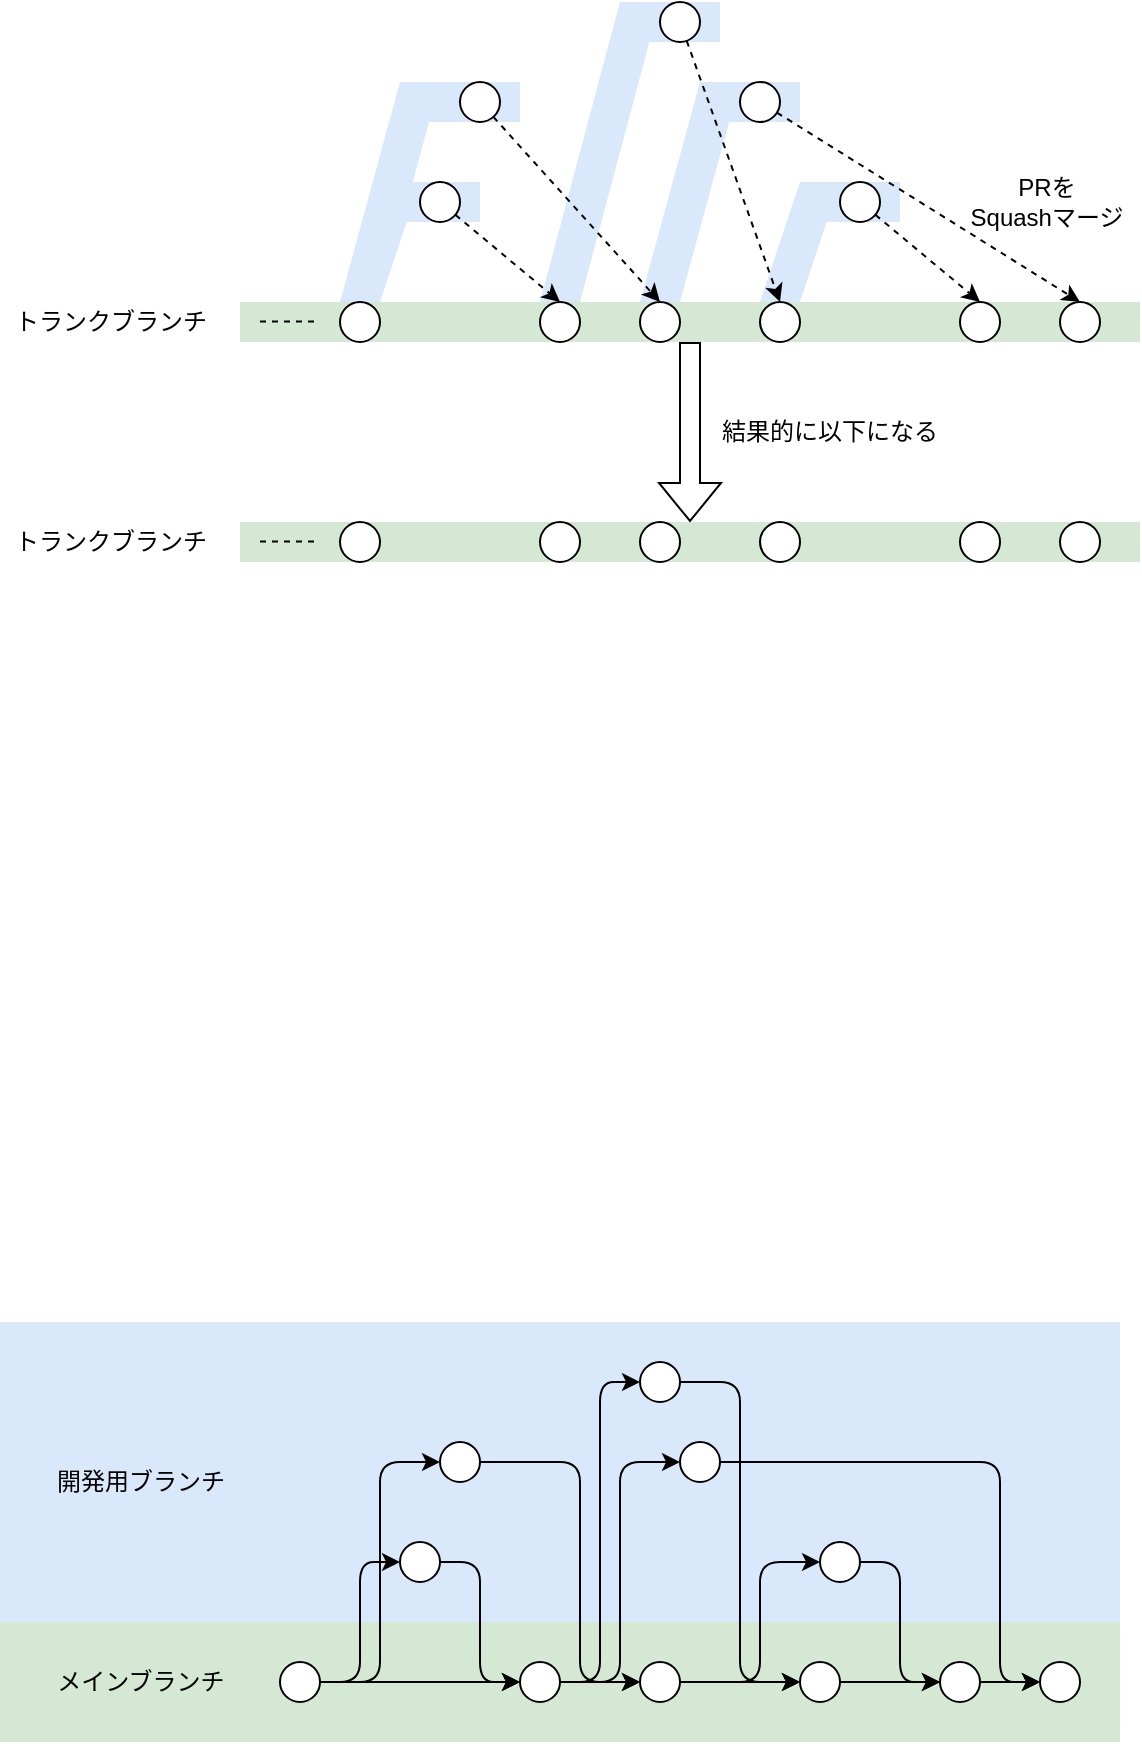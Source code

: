 <mxfile version="24.2.1" type="device">
  <diagram name="ページ1" id="_p8y2ZMvJbF9bzFV4q6h">
    <mxGraphModel dx="734" dy="447" grid="1" gridSize="10" guides="1" tooltips="1" connect="1" arrows="1" fold="1" page="1" pageScale="1" pageWidth="827" pageHeight="1169" math="0" shadow="0">
      <root>
        <mxCell id="0" />
        <mxCell id="1" parent="0" />
        <mxCell id="p1uvAuJWru4tgl7bkKN8-22" value="" style="rounded=0;whiteSpace=wrap;html=1;fillColor=#d5e8d4;strokeColor=none;" parent="1" vertex="1">
          <mxGeometry x="120" y="170" width="450" height="20" as="geometry" />
        </mxCell>
        <mxCell id="69vjoryNmbVRluKTk9mB-15" value="" style="group" vertex="1" connectable="0" parent="1">
          <mxGeometry x="380" y="110" width="70" height="60" as="geometry" />
        </mxCell>
        <mxCell id="69vjoryNmbVRluKTk9mB-16" value="" style="rounded=0;whiteSpace=wrap;html=1;fillColor=#dae8fc;strokeColor=none;" vertex="1" parent="69vjoryNmbVRluKTk9mB-15">
          <mxGeometry x="20" width="50" height="20" as="geometry" />
        </mxCell>
        <mxCell id="69vjoryNmbVRluKTk9mB-17" value="" style="shape=parallelogram;perimeter=parallelogramPerimeter;whiteSpace=wrap;html=1;fixedSize=1;fillColor=#dae8fc;strokeColor=none;" vertex="1" parent="69vjoryNmbVRluKTk9mB-15">
          <mxGeometry width="40" height="60" as="geometry" />
        </mxCell>
        <mxCell id="69vjoryNmbVRluKTk9mB-18" value="" style="group" vertex="1" connectable="0" parent="1">
          <mxGeometry x="320" y="60" width="80" height="110" as="geometry" />
        </mxCell>
        <mxCell id="69vjoryNmbVRluKTk9mB-13" value="" style="rounded=0;whiteSpace=wrap;html=1;fillColor=#dae8fc;strokeColor=none;" vertex="1" parent="69vjoryNmbVRluKTk9mB-18">
          <mxGeometry x="30" width="50" height="20" as="geometry" />
        </mxCell>
        <mxCell id="69vjoryNmbVRluKTk9mB-14" value="" style="shape=parallelogram;perimeter=parallelogramPerimeter;whiteSpace=wrap;html=1;fixedSize=1;fillColor=#dae8fc;strokeColor=none;size=30;" vertex="1" parent="69vjoryNmbVRluKTk9mB-18">
          <mxGeometry width="50" height="110" as="geometry" />
        </mxCell>
        <mxCell id="69vjoryNmbVRluKTk9mB-11" value="" style="group" vertex="1" connectable="0" parent="1">
          <mxGeometry x="270" y="20" width="90" height="150" as="geometry" />
        </mxCell>
        <mxCell id="69vjoryNmbVRluKTk9mB-9" value="" style="rounded=0;whiteSpace=wrap;html=1;fillColor=#dae8fc;strokeColor=none;" vertex="1" parent="69vjoryNmbVRluKTk9mB-11">
          <mxGeometry x="40" width="50" height="20" as="geometry" />
        </mxCell>
        <mxCell id="69vjoryNmbVRluKTk9mB-10" value="" style="shape=parallelogram;perimeter=parallelogramPerimeter;whiteSpace=wrap;html=1;fixedSize=1;fillColor=#dae8fc;strokeColor=none;size=40;" vertex="1" parent="69vjoryNmbVRluKTk9mB-11">
          <mxGeometry width="60" height="150" as="geometry" />
        </mxCell>
        <mxCell id="69vjoryNmbVRluKTk9mB-2" value="" style="group" vertex="1" connectable="0" parent="1">
          <mxGeometry x="170" y="110" width="70" height="60" as="geometry" />
        </mxCell>
        <mxCell id="p1uvAuJWru4tgl7bkKN8-23" value="" style="rounded=0;whiteSpace=wrap;html=1;fillColor=#dae8fc;strokeColor=none;" parent="69vjoryNmbVRluKTk9mB-2" vertex="1">
          <mxGeometry x="20" width="50" height="20" as="geometry" />
        </mxCell>
        <mxCell id="69vjoryNmbVRluKTk9mB-1" value="" style="shape=parallelogram;perimeter=parallelogramPerimeter;whiteSpace=wrap;html=1;fixedSize=1;fillColor=#dae8fc;strokeColor=none;" vertex="1" parent="69vjoryNmbVRluKTk9mB-2">
          <mxGeometry width="40" height="60" as="geometry" />
        </mxCell>
        <mxCell id="69vjoryNmbVRluKTk9mB-6" value="" style="group" vertex="1" connectable="0" parent="1">
          <mxGeometry x="170" y="60" width="90" height="110" as="geometry" />
        </mxCell>
        <mxCell id="69vjoryNmbVRluKTk9mB-4" value="" style="rounded=0;whiteSpace=wrap;html=1;fillColor=#dae8fc;strokeColor=none;" vertex="1" parent="69vjoryNmbVRluKTk9mB-6">
          <mxGeometry x="40" width="50" height="20" as="geometry" />
        </mxCell>
        <mxCell id="69vjoryNmbVRluKTk9mB-5" value="" style="shape=parallelogram;perimeter=parallelogramPerimeter;whiteSpace=wrap;html=1;fixedSize=1;fillColor=#dae8fc;strokeColor=none;size=30;" vertex="1" parent="69vjoryNmbVRluKTk9mB-6">
          <mxGeometry width="50" height="110" as="geometry" />
        </mxCell>
        <mxCell id="p1uvAuJWru4tgl7bkKN8-1" value="" style="ellipse;whiteSpace=wrap;html=1;aspect=fixed;" parent="1" vertex="1">
          <mxGeometry x="170" y="170" width="20" height="20" as="geometry" />
        </mxCell>
        <mxCell id="p1uvAuJWru4tgl7bkKN8-16" style="rounded=0;orthogonalLoop=1;jettySize=auto;html=1;entryX=0.5;entryY=0;entryDx=0;entryDy=0;dashed=1;" parent="1" source="p1uvAuJWru4tgl7bkKN8-3" target="p1uvAuJWru4tgl7bkKN8-6" edge="1">
          <mxGeometry relative="1" as="geometry" />
        </mxCell>
        <mxCell id="p1uvAuJWru4tgl7bkKN8-3" value="" style="ellipse;whiteSpace=wrap;html=1;aspect=fixed;" parent="1" vertex="1">
          <mxGeometry x="210" y="110" width="20" height="20" as="geometry" />
        </mxCell>
        <mxCell id="p1uvAuJWru4tgl7bkKN8-6" value="" style="ellipse;whiteSpace=wrap;html=1;aspect=fixed;" parent="1" vertex="1">
          <mxGeometry x="270" y="170" width="20" height="20" as="geometry" />
        </mxCell>
        <mxCell id="p1uvAuJWru4tgl7bkKN8-7" value="" style="ellipse;whiteSpace=wrap;html=1;aspect=fixed;" parent="1" vertex="1">
          <mxGeometry x="380" y="170" width="20" height="20" as="geometry" />
        </mxCell>
        <mxCell id="p1uvAuJWru4tgl7bkKN8-8" value="" style="ellipse;whiteSpace=wrap;html=1;aspect=fixed;" parent="1" vertex="1">
          <mxGeometry x="480" y="170" width="20" height="20" as="geometry" />
        </mxCell>
        <mxCell id="Q-xTxNDlCBi8yUghtBU0-5" style="rounded=1;orthogonalLoop=1;jettySize=auto;html=1;entryX=0.5;entryY=0;entryDx=0;entryDy=0;dashed=1;" parent="1" source="p1uvAuJWru4tgl7bkKN8-9" target="Q-xTxNDlCBi8yUghtBU0-1" edge="1">
          <mxGeometry relative="1" as="geometry" />
        </mxCell>
        <mxCell id="p1uvAuJWru4tgl7bkKN8-9" value="" style="ellipse;whiteSpace=wrap;html=1;aspect=fixed;" parent="1" vertex="1">
          <mxGeometry x="230" y="60" width="20" height="20" as="geometry" />
        </mxCell>
        <mxCell id="p1uvAuJWru4tgl7bkKN8-12" value="" style="ellipse;whiteSpace=wrap;html=1;aspect=fixed;" parent="1" vertex="1">
          <mxGeometry x="330" y="20" width="20" height="20" as="geometry" />
        </mxCell>
        <mxCell id="Q-xTxNDlCBi8yUghtBU0-14" style="rounded=1;orthogonalLoop=1;jettySize=auto;html=1;entryX=0.5;entryY=0;entryDx=0;entryDy=0;dashed=1;" parent="1" source="p1uvAuJWru4tgl7bkKN8-13" target="p1uvAuJWru4tgl7bkKN8-8" edge="1">
          <mxGeometry relative="1" as="geometry" />
        </mxCell>
        <mxCell id="p1uvAuJWru4tgl7bkKN8-13" value="" style="ellipse;whiteSpace=wrap;html=1;aspect=fixed;" parent="1" vertex="1">
          <mxGeometry x="420" y="110" width="20" height="20" as="geometry" />
        </mxCell>
        <mxCell id="Q-xTxNDlCBi8yUghtBU0-1" value="" style="ellipse;whiteSpace=wrap;html=1;aspect=fixed;" parent="1" vertex="1">
          <mxGeometry x="320" y="170" width="20" height="20" as="geometry" />
        </mxCell>
        <mxCell id="Q-xTxNDlCBi8yUghtBU0-16" style="rounded=1;orthogonalLoop=1;jettySize=auto;html=1;entryX=0.5;entryY=0;entryDx=0;entryDy=0;dashed=1;" parent="1" source="Q-xTxNDlCBi8yUghtBU0-11" target="Q-xTxNDlCBi8yUghtBU0-15" edge="1">
          <mxGeometry relative="1" as="geometry" />
        </mxCell>
        <mxCell id="Q-xTxNDlCBi8yUghtBU0-11" value="" style="ellipse;whiteSpace=wrap;html=1;aspect=fixed;" parent="1" vertex="1">
          <mxGeometry x="370" y="60" width="20" height="20" as="geometry" />
        </mxCell>
        <mxCell id="Q-xTxNDlCBi8yUghtBU0-15" value="" style="ellipse;whiteSpace=wrap;html=1;aspect=fixed;" parent="1" vertex="1">
          <mxGeometry x="530" y="170" width="20" height="20" as="geometry" />
        </mxCell>
        <mxCell id="rtJpqdKrXWml77eh1tYl-16" value="" style="rounded=0;whiteSpace=wrap;html=1;fillColor=#dae8fc;strokeColor=none;" parent="1" vertex="1">
          <mxGeometry y="680" width="560" height="150" as="geometry" />
        </mxCell>
        <mxCell id="rtJpqdKrXWml77eh1tYl-17" value="" style="rounded=0;whiteSpace=wrap;html=1;fillColor=#d5e8d4;strokeColor=none;" parent="1" vertex="1">
          <mxGeometry y="830" width="560" height="60" as="geometry" />
        </mxCell>
        <mxCell id="rtJpqdKrXWml77eh1tYl-18" style="edgeStyle=orthogonalEdgeStyle;rounded=0;orthogonalLoop=1;jettySize=auto;html=1;entryX=0;entryY=0.5;entryDx=0;entryDy=0;" parent="1" source="rtJpqdKrXWml77eh1tYl-21" target="rtJpqdKrXWml77eh1tYl-27" edge="1">
          <mxGeometry relative="1" as="geometry" />
        </mxCell>
        <mxCell id="rtJpqdKrXWml77eh1tYl-19" style="edgeStyle=orthogonalEdgeStyle;rounded=1;orthogonalLoop=1;jettySize=auto;html=1;entryX=0;entryY=0.5;entryDx=0;entryDy=0;curved=0;" parent="1" source="rtJpqdKrXWml77eh1tYl-21" target="rtJpqdKrXWml77eh1tYl-23" edge="1">
          <mxGeometry relative="1" as="geometry" />
        </mxCell>
        <mxCell id="rtJpqdKrXWml77eh1tYl-20" style="edgeStyle=orthogonalEdgeStyle;rounded=1;orthogonalLoop=1;jettySize=auto;html=1;entryX=0;entryY=0.5;entryDx=0;entryDy=0;curved=0;" parent="1" source="rtJpqdKrXWml77eh1tYl-21" target="rtJpqdKrXWml77eh1tYl-33" edge="1">
          <mxGeometry relative="1" as="geometry" />
        </mxCell>
        <mxCell id="rtJpqdKrXWml77eh1tYl-21" value="" style="ellipse;whiteSpace=wrap;html=1;aspect=fixed;" parent="1" vertex="1">
          <mxGeometry x="140" y="850" width="20" height="20" as="geometry" />
        </mxCell>
        <mxCell id="rtJpqdKrXWml77eh1tYl-22" style="edgeStyle=orthogonalEdgeStyle;rounded=1;orthogonalLoop=1;jettySize=auto;html=1;entryX=0;entryY=0.5;entryDx=0;entryDy=0;curved=0;" parent="1" source="rtJpqdKrXWml77eh1tYl-23" target="rtJpqdKrXWml77eh1tYl-27" edge="1">
          <mxGeometry relative="1" as="geometry" />
        </mxCell>
        <mxCell id="rtJpqdKrXWml77eh1tYl-23" value="" style="ellipse;whiteSpace=wrap;html=1;aspect=fixed;" parent="1" vertex="1">
          <mxGeometry x="200" y="790" width="20" height="20" as="geometry" />
        </mxCell>
        <mxCell id="rtJpqdKrXWml77eh1tYl-24" style="edgeStyle=orthogonalEdgeStyle;rounded=1;orthogonalLoop=1;jettySize=auto;html=1;entryX=0;entryY=0.5;entryDx=0;entryDy=0;curved=0;" parent="1" source="rtJpqdKrXWml77eh1tYl-27" target="rtJpqdKrXWml77eh1tYl-35" edge="1">
          <mxGeometry relative="1" as="geometry" />
        </mxCell>
        <mxCell id="rtJpqdKrXWml77eh1tYl-25" style="edgeStyle=orthogonalEdgeStyle;rounded=0;orthogonalLoop=1;jettySize=auto;html=1;entryX=0;entryY=0.5;entryDx=0;entryDy=0;" parent="1" source="rtJpqdKrXWml77eh1tYl-27" target="rtJpqdKrXWml77eh1tYl-46" edge="1">
          <mxGeometry relative="1" as="geometry" />
        </mxCell>
        <mxCell id="rtJpqdKrXWml77eh1tYl-26" style="edgeStyle=orthogonalEdgeStyle;rounded=1;orthogonalLoop=1;jettySize=auto;html=1;entryX=0;entryY=0.5;entryDx=0;entryDy=0;curved=0;" parent="1" source="rtJpqdKrXWml77eh1tYl-27" target="rtJpqdKrXWml77eh1tYl-48" edge="1">
          <mxGeometry relative="1" as="geometry" />
        </mxCell>
        <mxCell id="rtJpqdKrXWml77eh1tYl-27" value="" style="ellipse;whiteSpace=wrap;html=1;aspect=fixed;" parent="1" vertex="1">
          <mxGeometry x="260" y="850" width="20" height="20" as="geometry" />
        </mxCell>
        <mxCell id="rtJpqdKrXWml77eh1tYl-28" style="edgeStyle=orthogonalEdgeStyle;rounded=0;orthogonalLoop=1;jettySize=auto;html=1;" parent="1" source="rtJpqdKrXWml77eh1tYl-29" target="rtJpqdKrXWml77eh1tYl-31" edge="1">
          <mxGeometry relative="1" as="geometry" />
        </mxCell>
        <mxCell id="rtJpqdKrXWml77eh1tYl-29" value="" style="ellipse;whiteSpace=wrap;html=1;aspect=fixed;" parent="1" vertex="1">
          <mxGeometry x="400" y="850" width="20" height="20" as="geometry" />
        </mxCell>
        <mxCell id="rtJpqdKrXWml77eh1tYl-30" style="edgeStyle=orthogonalEdgeStyle;rounded=0;orthogonalLoop=1;jettySize=auto;html=1;" parent="1" source="rtJpqdKrXWml77eh1tYl-31" target="rtJpqdKrXWml77eh1tYl-49" edge="1">
          <mxGeometry relative="1" as="geometry" />
        </mxCell>
        <mxCell id="rtJpqdKrXWml77eh1tYl-31" value="" style="ellipse;whiteSpace=wrap;html=1;aspect=fixed;" parent="1" vertex="1">
          <mxGeometry x="470" y="850" width="20" height="20" as="geometry" />
        </mxCell>
        <mxCell id="rtJpqdKrXWml77eh1tYl-32" style="edgeStyle=orthogonalEdgeStyle;rounded=1;orthogonalLoop=1;jettySize=auto;html=1;entryX=0;entryY=0.5;entryDx=0;entryDy=0;curved=0;" parent="1" source="rtJpqdKrXWml77eh1tYl-33" target="rtJpqdKrXWml77eh1tYl-46" edge="1">
          <mxGeometry relative="1" as="geometry">
            <Array as="points">
              <mxPoint x="290" y="750" />
              <mxPoint x="290" y="860" />
            </Array>
          </mxGeometry>
        </mxCell>
        <mxCell id="rtJpqdKrXWml77eh1tYl-33" value="" style="ellipse;whiteSpace=wrap;html=1;aspect=fixed;" parent="1" vertex="1">
          <mxGeometry x="220" y="740" width="20" height="20" as="geometry" />
        </mxCell>
        <mxCell id="rtJpqdKrXWml77eh1tYl-34" style="edgeStyle=orthogonalEdgeStyle;rounded=1;orthogonalLoop=1;jettySize=auto;html=1;entryX=0;entryY=0.5;entryDx=0;entryDy=0;curved=0;" parent="1" source="rtJpqdKrXWml77eh1tYl-35" target="rtJpqdKrXWml77eh1tYl-29" edge="1">
          <mxGeometry relative="1" as="geometry" />
        </mxCell>
        <mxCell id="rtJpqdKrXWml77eh1tYl-35" value="" style="ellipse;whiteSpace=wrap;html=1;aspect=fixed;" parent="1" vertex="1">
          <mxGeometry x="320" y="700" width="20" height="20" as="geometry" />
        </mxCell>
        <mxCell id="rtJpqdKrXWml77eh1tYl-36" style="edgeStyle=orthogonalEdgeStyle;rounded=1;orthogonalLoop=1;jettySize=auto;html=1;entryX=0;entryY=0.5;entryDx=0;entryDy=0;curved=0;" parent="1" source="rtJpqdKrXWml77eh1tYl-37" target="rtJpqdKrXWml77eh1tYl-31" edge="1">
          <mxGeometry relative="1" as="geometry" />
        </mxCell>
        <mxCell id="rtJpqdKrXWml77eh1tYl-37" value="" style="ellipse;whiteSpace=wrap;html=1;aspect=fixed;" parent="1" vertex="1">
          <mxGeometry x="410" y="790" width="20" height="20" as="geometry" />
        </mxCell>
        <mxCell id="rtJpqdKrXWml77eh1tYl-44" style="edgeStyle=orthogonalEdgeStyle;rounded=1;orthogonalLoop=1;jettySize=auto;html=1;entryX=0;entryY=0.5;entryDx=0;entryDy=0;curved=0;" parent="1" source="rtJpqdKrXWml77eh1tYl-46" target="rtJpqdKrXWml77eh1tYl-37" edge="1">
          <mxGeometry relative="1" as="geometry">
            <Array as="points">
              <mxPoint x="380" y="860" />
              <mxPoint x="380" y="800" />
            </Array>
          </mxGeometry>
        </mxCell>
        <mxCell id="rtJpqdKrXWml77eh1tYl-45" style="edgeStyle=orthogonalEdgeStyle;rounded=0;orthogonalLoop=1;jettySize=auto;html=1;entryX=0;entryY=0.5;entryDx=0;entryDy=0;" parent="1" source="rtJpqdKrXWml77eh1tYl-46" target="rtJpqdKrXWml77eh1tYl-29" edge="1">
          <mxGeometry relative="1" as="geometry" />
        </mxCell>
        <mxCell id="rtJpqdKrXWml77eh1tYl-46" value="" style="ellipse;whiteSpace=wrap;html=1;aspect=fixed;" parent="1" vertex="1">
          <mxGeometry x="320" y="850" width="20" height="20" as="geometry" />
        </mxCell>
        <mxCell id="rtJpqdKrXWml77eh1tYl-47" style="edgeStyle=orthogonalEdgeStyle;rounded=1;orthogonalLoop=1;jettySize=auto;html=1;entryX=0;entryY=0.5;entryDx=0;entryDy=0;curved=0;" parent="1" source="rtJpqdKrXWml77eh1tYl-48" target="rtJpqdKrXWml77eh1tYl-49" edge="1">
          <mxGeometry relative="1" as="geometry">
            <Array as="points">
              <mxPoint x="500" y="750" />
              <mxPoint x="500" y="860" />
            </Array>
          </mxGeometry>
        </mxCell>
        <mxCell id="rtJpqdKrXWml77eh1tYl-48" value="" style="ellipse;whiteSpace=wrap;html=1;aspect=fixed;" parent="1" vertex="1">
          <mxGeometry x="340" y="740" width="20" height="20" as="geometry" />
        </mxCell>
        <mxCell id="rtJpqdKrXWml77eh1tYl-49" value="" style="ellipse;whiteSpace=wrap;html=1;aspect=fixed;" parent="1" vertex="1">
          <mxGeometry x="520" y="850" width="20" height="20" as="geometry" />
        </mxCell>
        <mxCell id="rtJpqdKrXWml77eh1tYl-39" value="開発用ブランチ" style="text;html=1;strokeColor=none;fillColor=none;align=center;verticalAlign=middle;whiteSpace=wrap;rounded=0;" parent="1" vertex="1">
          <mxGeometry x="19.5" y="750" width="101" height="20" as="geometry" />
        </mxCell>
        <mxCell id="rtJpqdKrXWml77eh1tYl-42" value="メインブランチ" style="text;html=1;strokeColor=none;fillColor=none;align=center;verticalAlign=middle;whiteSpace=wrap;rounded=0;" parent="1" vertex="1">
          <mxGeometry x="14.5" y="848.75" width="111" height="22.5" as="geometry" />
        </mxCell>
        <mxCell id="rtJpqdKrXWml77eh1tYl-50" value="" style="rounded=0;whiteSpace=wrap;html=1;fillColor=#d5e8d4;strokeColor=none;" parent="1" vertex="1">
          <mxGeometry x="120" y="280" width="450" height="20" as="geometry" />
        </mxCell>
        <mxCell id="rtJpqdKrXWml77eh1tYl-52" value="" style="ellipse;whiteSpace=wrap;html=1;aspect=fixed;" parent="1" vertex="1">
          <mxGeometry x="170" y="280" width="20" height="20" as="geometry" />
        </mxCell>
        <mxCell id="rtJpqdKrXWml77eh1tYl-54" value="" style="ellipse;whiteSpace=wrap;html=1;aspect=fixed;" parent="1" vertex="1">
          <mxGeometry x="270" y="280" width="20" height="20" as="geometry" />
        </mxCell>
        <mxCell id="rtJpqdKrXWml77eh1tYl-56" value="" style="ellipse;whiteSpace=wrap;html=1;aspect=fixed;" parent="1" vertex="1">
          <mxGeometry x="380" y="280" width="20" height="20" as="geometry" />
        </mxCell>
        <mxCell id="rtJpqdKrXWml77eh1tYl-58" value="" style="ellipse;whiteSpace=wrap;html=1;aspect=fixed;" parent="1" vertex="1">
          <mxGeometry x="480" y="280" width="20" height="20" as="geometry" />
        </mxCell>
        <mxCell id="rtJpqdKrXWml77eh1tYl-60" value="" style="ellipse;whiteSpace=wrap;html=1;aspect=fixed;" parent="1" vertex="1">
          <mxGeometry x="320" y="280" width="20" height="20" as="geometry" />
        </mxCell>
        <mxCell id="rtJpqdKrXWml77eh1tYl-61" value="" style="ellipse;whiteSpace=wrap;html=1;aspect=fixed;" parent="1" vertex="1">
          <mxGeometry x="530" y="280" width="20" height="20" as="geometry" />
        </mxCell>
        <mxCell id="rtJpqdKrXWml77eh1tYl-62" value="トランクブランチ" style="text;html=1;strokeColor=none;fillColor=none;align=center;verticalAlign=middle;whiteSpace=wrap;rounded=0;" parent="1" vertex="1">
          <mxGeometry y="278.75" width="111" height="22.5" as="geometry" />
        </mxCell>
        <mxCell id="rtJpqdKrXWml77eh1tYl-63" value="" style="shape=flexArrow;endArrow=classic;html=1;rounded=0;exitX=0.5;exitY=1;exitDx=0;exitDy=0;" parent="1" source="p1uvAuJWru4tgl7bkKN8-22" target="rtJpqdKrXWml77eh1tYl-50" edge="1">
          <mxGeometry width="50" height="50" relative="1" as="geometry">
            <mxPoint x="330" y="561.25" as="sourcePoint" />
            <mxPoint x="380" y="511.25" as="targetPoint" />
          </mxGeometry>
        </mxCell>
        <mxCell id="rtJpqdKrXWml77eh1tYl-64" value="結果的に以下になる" style="text;html=1;align=center;verticalAlign=middle;whiteSpace=wrap;rounded=0;" parent="1" vertex="1">
          <mxGeometry x="350" y="220" width="130" height="30" as="geometry" />
        </mxCell>
        <mxCell id="iZEOYsHipm2wcMLX6cP3-2" value="トランクブランチ" style="text;html=1;strokeColor=none;fillColor=none;align=center;verticalAlign=middle;whiteSpace=wrap;rounded=0;" parent="1" vertex="1">
          <mxGeometry y="168.75" width="111" height="22.5" as="geometry" />
        </mxCell>
        <mxCell id="iZEOYsHipm2wcMLX6cP3-3" value="PRを&lt;div&gt;Squashマージ&lt;/div&gt;" style="text;html=1;align=center;verticalAlign=middle;whiteSpace=wrap;rounded=0;" parent="1" vertex="1">
          <mxGeometry x="475.5" y="100" width="94.5" height="40" as="geometry" />
        </mxCell>
        <mxCell id="Q-xTxNDlCBi8yUghtBU0-8" style="rounded=1;orthogonalLoop=1;jettySize=auto;html=1;entryX=0.5;entryY=0;entryDx=0;entryDy=0;dashed=1;" parent="1" source="p1uvAuJWru4tgl7bkKN8-12" target="p1uvAuJWru4tgl7bkKN8-7" edge="1">
          <mxGeometry relative="1" as="geometry" />
        </mxCell>
        <mxCell id="69vjoryNmbVRluKTk9mB-20" value="" style="endArrow=none;html=1;rounded=0;dashed=1;" edge="1" parent="1">
          <mxGeometry width="50" height="50" relative="1" as="geometry">
            <mxPoint x="130" y="179.81" as="sourcePoint" />
            <mxPoint x="160" y="179.81" as="targetPoint" />
          </mxGeometry>
        </mxCell>
        <mxCell id="69vjoryNmbVRluKTk9mB-21" value="" style="endArrow=none;html=1;rounded=0;dashed=1;" edge="1" parent="1">
          <mxGeometry width="50" height="50" relative="1" as="geometry">
            <mxPoint x="130" y="289.81" as="sourcePoint" />
            <mxPoint x="160" y="289.81" as="targetPoint" />
          </mxGeometry>
        </mxCell>
      </root>
    </mxGraphModel>
  </diagram>
</mxfile>
